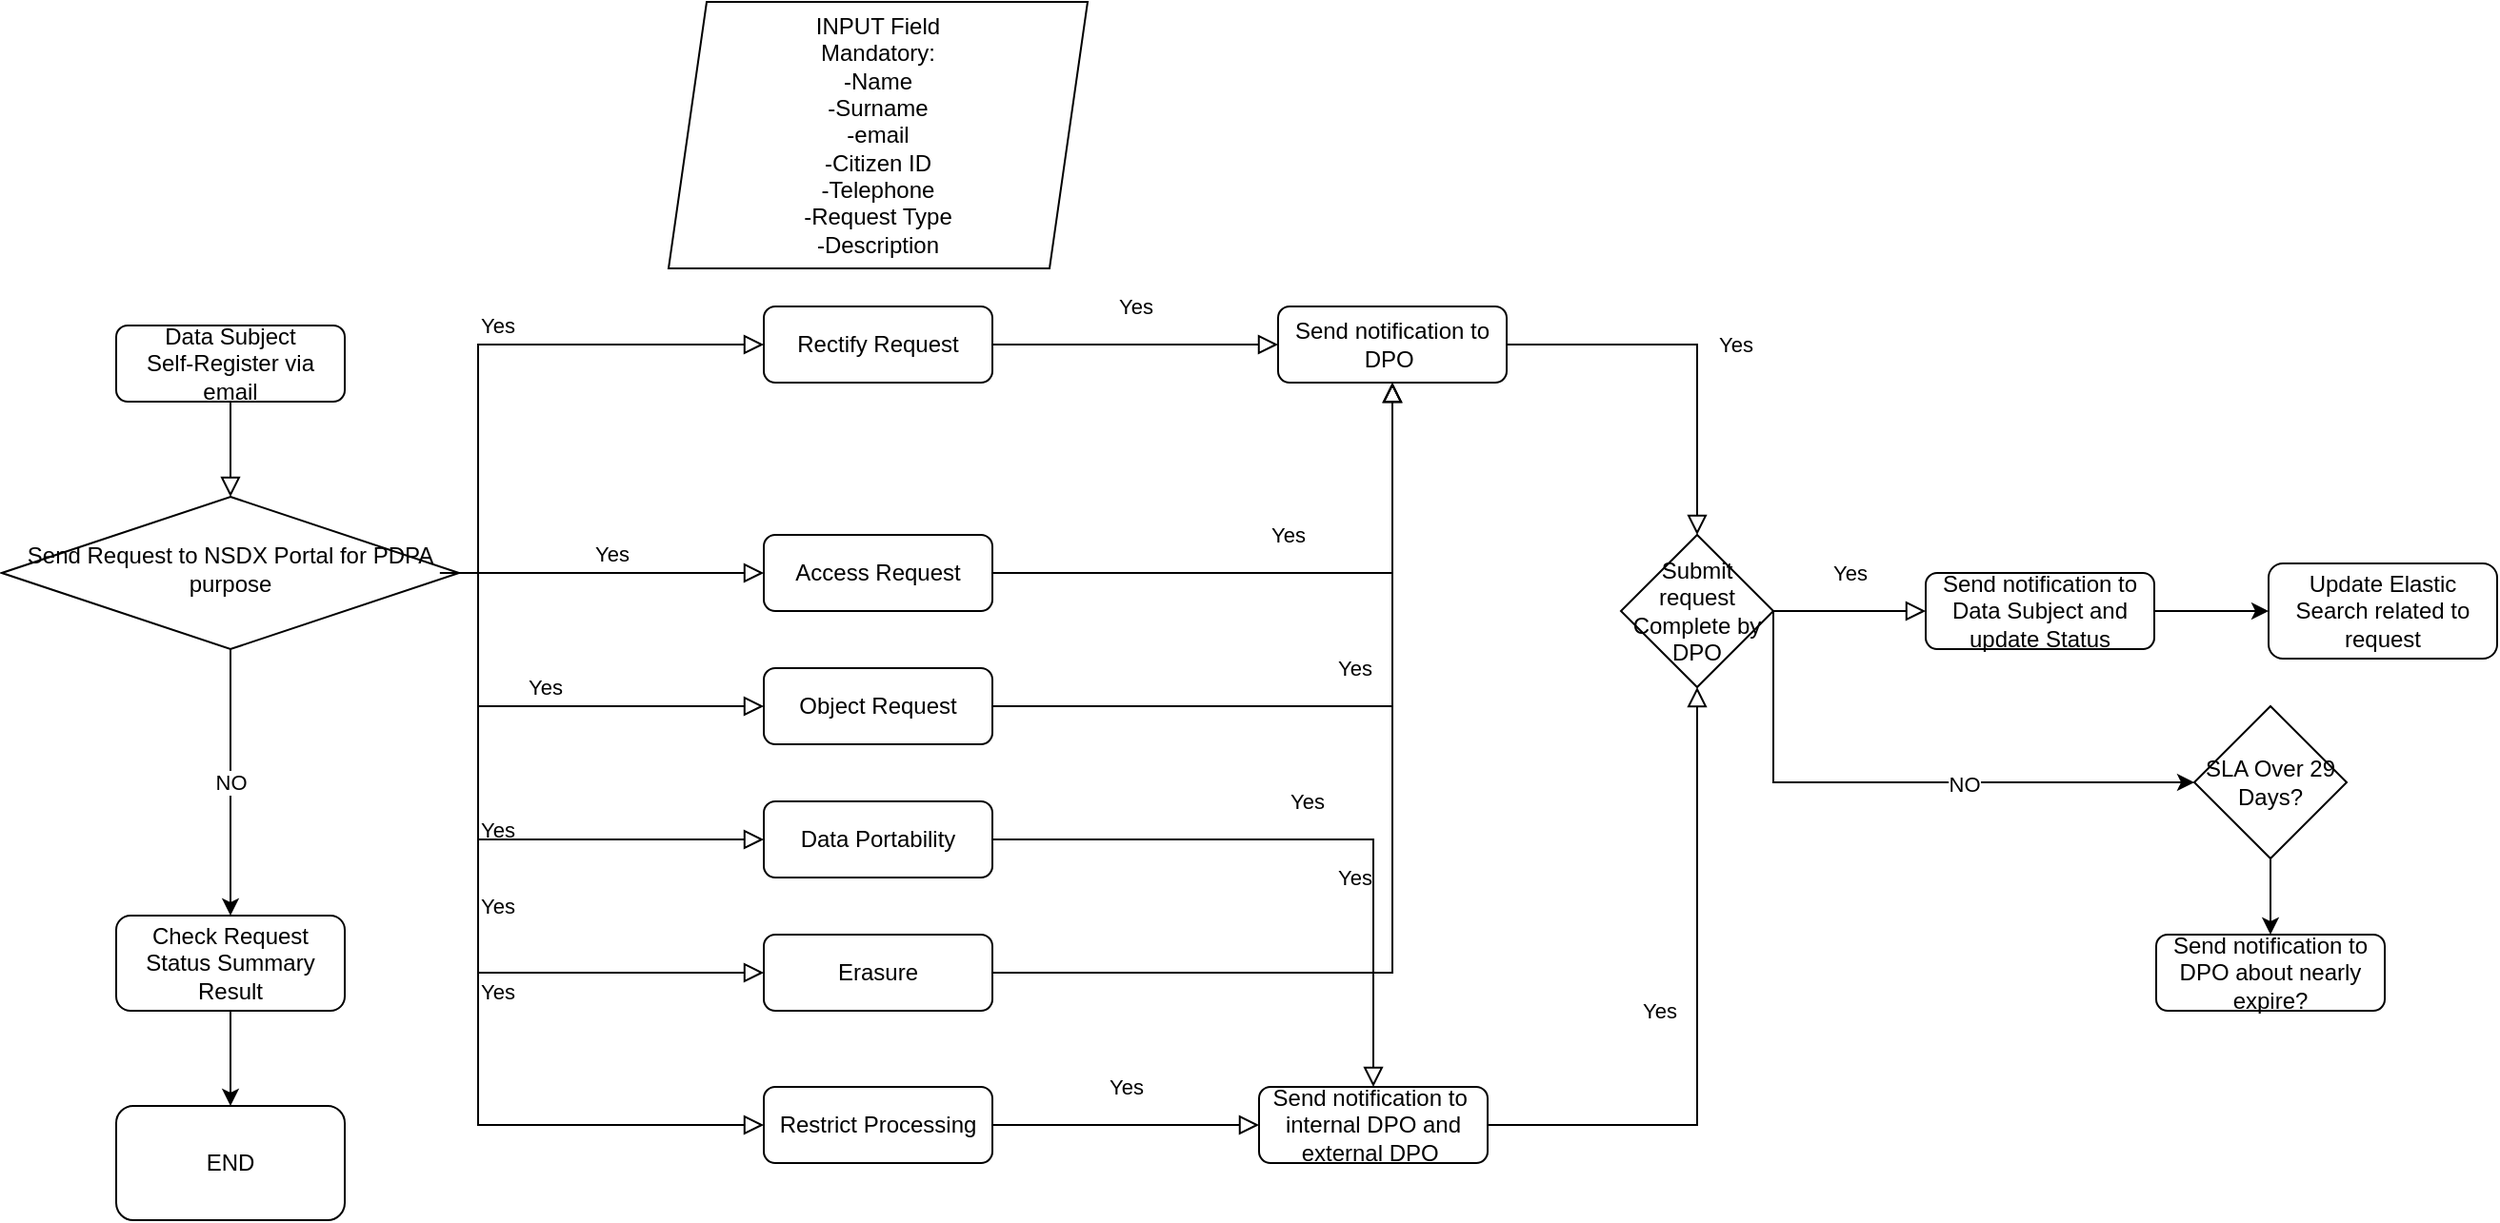 <mxfile version="14.8.2" type="device" pages="4"><diagram id="C5RBs43oDa-KdzZeNtuy" name="DSR"><mxGraphModel dx="1662" dy="1906" grid="1" gridSize="10" guides="1" tooltips="1" connect="1" arrows="1" fold="1" page="1" pageScale="1" pageWidth="827" pageHeight="1169" math="0" shadow="0"><root><mxCell id="WIyWlLk6GJQsqaUBKTNV-0"/><mxCell id="WIyWlLk6GJQsqaUBKTNV-1" parent="WIyWlLk6GJQsqaUBKTNV-0"/><mxCell id="WIyWlLk6GJQsqaUBKTNV-2" value="" style="rounded=0;html=1;jettySize=auto;orthogonalLoop=1;fontSize=11;endArrow=block;endFill=0;endSize=8;strokeWidth=1;shadow=0;labelBackgroundColor=none;edgeStyle=orthogonalEdgeStyle;" parent="WIyWlLk6GJQsqaUBKTNV-1" source="WIyWlLk6GJQsqaUBKTNV-3" target="WIyWlLk6GJQsqaUBKTNV-6" edge="1"><mxGeometry relative="1" as="geometry"/></mxCell><mxCell id="WIyWlLk6GJQsqaUBKTNV-3" value="Data Subject&lt;br&gt;Self-Register via email" style="rounded=1;whiteSpace=wrap;html=1;fontSize=12;glass=0;strokeWidth=1;shadow=0;" parent="WIyWlLk6GJQsqaUBKTNV-1" vertex="1"><mxGeometry x="150" y="80" width="120" height="40" as="geometry"/></mxCell><mxCell id="WIyWlLk6GJQsqaUBKTNV-5" value="Yes" style="edgeStyle=orthogonalEdgeStyle;rounded=0;html=1;jettySize=auto;orthogonalLoop=1;fontSize=11;endArrow=block;endFill=0;endSize=8;strokeWidth=1;shadow=0;labelBackgroundColor=none;" parent="WIyWlLk6GJQsqaUBKTNV-1" source="WIyWlLk6GJQsqaUBKTNV-6" target="WIyWlLk6GJQsqaUBKTNV-7" edge="1"><mxGeometry y="10" relative="1" as="geometry"><mxPoint as="offset"/></mxGeometry></mxCell><mxCell id="99FcJEZ73AQCQzBiZTaf-44" value="NO" style="edgeStyle=orthogonalEdgeStyle;rounded=0;orthogonalLoop=1;jettySize=auto;html=1;exitX=0.5;exitY=1;exitDx=0;exitDy=0;entryX=0.5;entryY=0;entryDx=0;entryDy=0;" parent="WIyWlLk6GJQsqaUBKTNV-1" source="WIyWlLk6GJQsqaUBKTNV-6" target="99FcJEZ73AQCQzBiZTaf-45" edge="1"><mxGeometry relative="1" as="geometry"><mxPoint x="210" y="440" as="targetPoint"/></mxGeometry></mxCell><mxCell id="WIyWlLk6GJQsqaUBKTNV-6" value="Send Request to NSDX Portal for PDPA purpose" style="rhombus;whiteSpace=wrap;html=1;shadow=0;fontFamily=Helvetica;fontSize=12;align=center;strokeWidth=1;spacing=6;spacingTop=-4;" parent="WIyWlLk6GJQsqaUBKTNV-1" vertex="1"><mxGeometry x="90" y="170" width="240" height="80" as="geometry"/></mxCell><mxCell id="WIyWlLk6GJQsqaUBKTNV-7" value="Access Request" style="rounded=1;whiteSpace=wrap;html=1;fontSize=12;glass=0;strokeWidth=1;shadow=0;" parent="WIyWlLk6GJQsqaUBKTNV-1" vertex="1"><mxGeometry x="490" y="190" width="120" height="40" as="geometry"/></mxCell><mxCell id="99FcJEZ73AQCQzBiZTaf-0" value="Object Request" style="rounded=1;whiteSpace=wrap;html=1;fontSize=12;glass=0;strokeWidth=1;shadow=0;" parent="WIyWlLk6GJQsqaUBKTNV-1" vertex="1"><mxGeometry x="490" y="260" width="120" height="40" as="geometry"/></mxCell><mxCell id="99FcJEZ73AQCQzBiZTaf-1" value="Yes" style="edgeStyle=orthogonalEdgeStyle;rounded=0;html=1;jettySize=auto;orthogonalLoop=1;fontSize=11;endArrow=block;endFill=0;endSize=8;strokeWidth=1;shadow=0;labelBackgroundColor=none;entryX=0;entryY=0.5;entryDx=0;entryDy=0;exitX=1;exitY=0.5;exitDx=0;exitDy=0;" parent="WIyWlLk6GJQsqaUBKTNV-1" source="WIyWlLk6GJQsqaUBKTNV-6" target="99FcJEZ73AQCQzBiZTaf-0" edge="1"><mxGeometry y="10" relative="1" as="geometry"><mxPoint as="offset"/><mxPoint x="350" y="220" as="sourcePoint"/><mxPoint x="500" y="220" as="targetPoint"/><Array as="points"><mxPoint x="340" y="280"/></Array></mxGeometry></mxCell><mxCell id="99FcJEZ73AQCQzBiZTaf-2" value="Data Portability" style="rounded=1;whiteSpace=wrap;html=1;fontSize=12;glass=0;strokeWidth=1;shadow=0;" parent="WIyWlLk6GJQsqaUBKTNV-1" vertex="1"><mxGeometry x="490" y="330" width="120" height="40" as="geometry"/></mxCell><mxCell id="99FcJEZ73AQCQzBiZTaf-3" value="Yes" style="edgeStyle=orthogonalEdgeStyle;rounded=0;html=1;jettySize=auto;orthogonalLoop=1;fontSize=11;endArrow=block;endFill=0;endSize=8;strokeWidth=1;shadow=0;labelBackgroundColor=none;entryX=0;entryY=0.5;entryDx=0;entryDy=0;exitX=0.958;exitY=0.5;exitDx=0;exitDy=0;exitPerimeter=0;" parent="WIyWlLk6GJQsqaUBKTNV-1" source="WIyWlLk6GJQsqaUBKTNV-6" target="99FcJEZ73AQCQzBiZTaf-2" edge="1"><mxGeometry y="10" relative="1" as="geometry"><mxPoint as="offset"/><mxPoint x="350" y="220" as="sourcePoint"/><mxPoint x="500" y="290" as="targetPoint"/><Array as="points"><mxPoint x="340" y="210"/><mxPoint x="340" y="350"/></Array></mxGeometry></mxCell><mxCell id="99FcJEZ73AQCQzBiZTaf-4" value="Erasure" style="rounded=1;whiteSpace=wrap;html=1;fontSize=12;glass=0;strokeWidth=1;shadow=0;" parent="WIyWlLk6GJQsqaUBKTNV-1" vertex="1"><mxGeometry x="490" y="400" width="120" height="40" as="geometry"/></mxCell><mxCell id="99FcJEZ73AQCQzBiZTaf-6" value="Restrict Processing" style="rounded=1;whiteSpace=wrap;html=1;fontSize=12;glass=0;strokeWidth=1;shadow=0;" parent="WIyWlLk6GJQsqaUBKTNV-1" vertex="1"><mxGeometry x="490" y="480" width="120" height="40" as="geometry"/></mxCell><mxCell id="99FcJEZ73AQCQzBiZTaf-7" value="Rectify Request" style="rounded=1;whiteSpace=wrap;html=1;fontSize=12;glass=0;strokeWidth=1;shadow=0;" parent="WIyWlLk6GJQsqaUBKTNV-1" vertex="1"><mxGeometry x="490" y="70" width="120" height="40" as="geometry"/></mxCell><mxCell id="99FcJEZ73AQCQzBiZTaf-8" value="Yes" style="edgeStyle=orthogonalEdgeStyle;rounded=0;html=1;jettySize=auto;orthogonalLoop=1;fontSize=11;endArrow=block;endFill=0;endSize=8;strokeWidth=1;shadow=0;labelBackgroundColor=none;entryX=0;entryY=0.5;entryDx=0;entryDy=0;" parent="WIyWlLk6GJQsqaUBKTNV-1" target="99FcJEZ73AQCQzBiZTaf-6" edge="1"><mxGeometry y="10" relative="1" as="geometry"><mxPoint as="offset"/><mxPoint x="340" y="210" as="sourcePoint"/><mxPoint x="500" y="220" as="targetPoint"/><Array as="points"><mxPoint x="340" y="500"/></Array></mxGeometry></mxCell><mxCell id="99FcJEZ73AQCQzBiZTaf-9" value="Yes" style="edgeStyle=orthogonalEdgeStyle;rounded=0;html=1;jettySize=auto;orthogonalLoop=1;fontSize=11;endArrow=block;endFill=0;endSize=8;strokeWidth=1;shadow=0;labelBackgroundColor=none;entryX=0;entryY=0.5;entryDx=0;entryDy=0;exitX=1;exitY=0.5;exitDx=0;exitDy=0;" parent="WIyWlLk6GJQsqaUBKTNV-1" source="WIyWlLk6GJQsqaUBKTNV-6" target="99FcJEZ73AQCQzBiZTaf-7" edge="1"><mxGeometry y="10" relative="1" as="geometry"><mxPoint as="offset"/><mxPoint x="350" y="220" as="sourcePoint"/><mxPoint x="500" y="150" as="targetPoint"/><Array as="points"><mxPoint x="340" y="210"/><mxPoint x="340" y="90"/></Array></mxGeometry></mxCell><mxCell id="99FcJEZ73AQCQzBiZTaf-10" value="Yes" style="edgeStyle=orthogonalEdgeStyle;rounded=0;html=1;jettySize=auto;orthogonalLoop=1;fontSize=11;endArrow=block;endFill=0;endSize=8;strokeWidth=1;shadow=0;labelBackgroundColor=none;entryX=0;entryY=0.5;entryDx=0;entryDy=0;" parent="WIyWlLk6GJQsqaUBKTNV-1" target="99FcJEZ73AQCQzBiZTaf-4" edge="1"><mxGeometry y="10" relative="1" as="geometry"><mxPoint as="offset"/><mxPoint x="330" y="210" as="sourcePoint"/><mxPoint x="500" y="360" as="targetPoint"/><Array as="points"><mxPoint x="340" y="420"/></Array></mxGeometry></mxCell><mxCell id="99FcJEZ73AQCQzBiZTaf-11" value="Yes" style="rounded=0;html=1;jettySize=auto;orthogonalLoop=1;fontSize=11;endArrow=block;endFill=0;endSize=8;strokeWidth=1;shadow=0;labelBackgroundColor=none;edgeStyle=orthogonalEdgeStyle;exitX=1;exitY=0.5;exitDx=0;exitDy=0;entryX=0;entryY=0.5;entryDx=0;entryDy=0;" parent="WIyWlLk6GJQsqaUBKTNV-1" source="99FcJEZ73AQCQzBiZTaf-7" target="99FcJEZ73AQCQzBiZTaf-14" edge="1"><mxGeometry y="20" relative="1" as="geometry"><mxPoint as="offset"/><mxPoint x="230" y="260" as="sourcePoint"/><mxPoint x="760" y="100" as="targetPoint"/></mxGeometry></mxCell><mxCell id="99FcJEZ73AQCQzBiZTaf-14" value="Send notification to DPO&amp;nbsp;" style="rounded=1;whiteSpace=wrap;html=1;fontSize=12;glass=0;strokeWidth=1;shadow=0;" parent="WIyWlLk6GJQsqaUBKTNV-1" vertex="1"><mxGeometry x="760" y="70" width="120" height="40" as="geometry"/></mxCell><mxCell id="99FcJEZ73AQCQzBiZTaf-15" value="Yes" style="rounded=0;html=1;jettySize=auto;orthogonalLoop=1;fontSize=11;endArrow=block;endFill=0;endSize=8;strokeWidth=1;shadow=0;labelBackgroundColor=none;edgeStyle=orthogonalEdgeStyle;exitX=1;exitY=0.5;exitDx=0;exitDy=0;entryX=0;entryY=0.5;entryDx=0;entryDy=0;" parent="WIyWlLk6GJQsqaUBKTNV-1" source="99FcJEZ73AQCQzBiZTaf-6" target="99FcJEZ73AQCQzBiZTaf-16" edge="1"><mxGeometry y="20" relative="1" as="geometry"><mxPoint as="offset"/><mxPoint x="620" y="180" as="sourcePoint"/><mxPoint x="740" y="260" as="targetPoint"/></mxGeometry></mxCell><mxCell id="99FcJEZ73AQCQzBiZTaf-16" value="Send notification to&amp;nbsp;&lt;br&gt;internal DPO and external DPO&amp;nbsp;" style="rounded=1;whiteSpace=wrap;html=1;fontSize=12;glass=0;strokeWidth=1;shadow=0;" parent="WIyWlLk6GJQsqaUBKTNV-1" vertex="1"><mxGeometry x="750" y="480" width="120" height="40" as="geometry"/></mxCell><mxCell id="99FcJEZ73AQCQzBiZTaf-19" value="Yes" style="rounded=0;html=1;jettySize=auto;orthogonalLoop=1;fontSize=11;endArrow=block;endFill=0;endSize=8;strokeWidth=1;shadow=0;labelBackgroundColor=none;edgeStyle=orthogonalEdgeStyle;exitX=1;exitY=0.5;exitDx=0;exitDy=0;entryX=0.5;entryY=1;entryDx=0;entryDy=0;" parent="WIyWlLk6GJQsqaUBKTNV-1" source="WIyWlLk6GJQsqaUBKTNV-7" target="99FcJEZ73AQCQzBiZTaf-14" edge="1"><mxGeometry y="20" relative="1" as="geometry"><mxPoint as="offset"/><mxPoint x="620" y="100" as="sourcePoint"/><mxPoint x="770" y="100" as="targetPoint"/></mxGeometry></mxCell><mxCell id="99FcJEZ73AQCQzBiZTaf-20" value="Yes" style="rounded=0;html=1;jettySize=auto;orthogonalLoop=1;fontSize=11;endArrow=block;endFill=0;endSize=8;strokeWidth=1;shadow=0;labelBackgroundColor=none;edgeStyle=orthogonalEdgeStyle;exitX=1;exitY=0.5;exitDx=0;exitDy=0;entryX=0.5;entryY=1;entryDx=0;entryDy=0;" parent="WIyWlLk6GJQsqaUBKTNV-1" source="99FcJEZ73AQCQzBiZTaf-0" target="99FcJEZ73AQCQzBiZTaf-14" edge="1"><mxGeometry y="20" relative="1" as="geometry"><mxPoint as="offset"/><mxPoint x="620" y="220" as="sourcePoint"/><mxPoint x="830" y="120" as="targetPoint"/></mxGeometry></mxCell><mxCell id="99FcJEZ73AQCQzBiZTaf-22" value="Yes" style="rounded=0;html=1;jettySize=auto;orthogonalLoop=1;fontSize=11;endArrow=block;endFill=0;endSize=8;strokeWidth=1;shadow=0;labelBackgroundColor=none;edgeStyle=orthogonalEdgeStyle;exitX=1;exitY=0.5;exitDx=0;exitDy=0;entryX=0.5;entryY=1;entryDx=0;entryDy=0;" parent="WIyWlLk6GJQsqaUBKTNV-1" source="99FcJEZ73AQCQzBiZTaf-4" target="99FcJEZ73AQCQzBiZTaf-14" edge="1"><mxGeometry y="20" relative="1" as="geometry"><mxPoint as="offset"/><mxPoint x="620" y="420" as="sourcePoint"/><mxPoint x="830" y="180" as="targetPoint"/></mxGeometry></mxCell><mxCell id="99FcJEZ73AQCQzBiZTaf-25" value="Yes" style="rounded=0;html=1;jettySize=auto;orthogonalLoop=1;fontSize=11;endArrow=block;endFill=0;endSize=8;strokeWidth=1;shadow=0;labelBackgroundColor=none;edgeStyle=orthogonalEdgeStyle;exitX=1;exitY=0.5;exitDx=0;exitDy=0;entryX=0.5;entryY=0;entryDx=0;entryDy=0;" parent="WIyWlLk6GJQsqaUBKTNV-1" source="99FcJEZ73AQCQzBiZTaf-2" target="99FcJEZ73AQCQzBiZTaf-16" edge="1"><mxGeometry y="20" relative="1" as="geometry"><mxPoint as="offset"/><mxPoint x="620" y="430" as="sourcePoint"/><mxPoint x="830" y="120" as="targetPoint"/></mxGeometry></mxCell><mxCell id="99FcJEZ73AQCQzBiZTaf-26" value="Yes" style="rounded=0;html=1;jettySize=auto;orthogonalLoop=1;fontSize=11;endArrow=block;endFill=0;endSize=8;strokeWidth=1;shadow=0;labelBackgroundColor=none;edgeStyle=orthogonalEdgeStyle;exitX=1;exitY=0.5;exitDx=0;exitDy=0;entryX=0.5;entryY=1;entryDx=0;entryDy=0;" parent="WIyWlLk6GJQsqaUBKTNV-1" source="99FcJEZ73AQCQzBiZTaf-16" target="99FcJEZ73AQCQzBiZTaf-28" edge="1"><mxGeometry y="20" relative="1" as="geometry"><mxPoint as="offset"/><mxPoint x="620" y="430" as="sourcePoint"/><mxPoint x="990" y="240" as="targetPoint"/></mxGeometry></mxCell><mxCell id="99FcJEZ73AQCQzBiZTaf-27" value="Yes" style="rounded=0;html=1;jettySize=auto;orthogonalLoop=1;fontSize=11;endArrow=block;endFill=0;endSize=8;strokeWidth=1;shadow=0;labelBackgroundColor=none;edgeStyle=orthogonalEdgeStyle;exitX=1;exitY=0.5;exitDx=0;exitDy=0;entryX=0.5;entryY=0;entryDx=0;entryDy=0;" parent="WIyWlLk6GJQsqaUBKTNV-1" source="99FcJEZ73AQCQzBiZTaf-14" target="99FcJEZ73AQCQzBiZTaf-28" edge="1"><mxGeometry y="20" relative="1" as="geometry"><mxPoint as="offset"/><mxPoint x="880" y="510" as="sourcePoint"/><mxPoint x="990" y="200" as="targetPoint"/></mxGeometry></mxCell><mxCell id="99FcJEZ73AQCQzBiZTaf-38" style="edgeStyle=orthogonalEdgeStyle;rounded=0;orthogonalLoop=1;jettySize=auto;html=1;exitX=1;exitY=0.5;exitDx=0;exitDy=0;entryX=0;entryY=0.5;entryDx=0;entryDy=0;" parent="WIyWlLk6GJQsqaUBKTNV-1" source="99FcJEZ73AQCQzBiZTaf-28" target="99FcJEZ73AQCQzBiZTaf-40" edge="1"><mxGeometry relative="1" as="geometry"><Array as="points"><mxPoint x="1020" y="320"/></Array></mxGeometry></mxCell><mxCell id="99FcJEZ73AQCQzBiZTaf-39" value="NO" style="edgeLabel;html=1;align=center;verticalAlign=middle;resizable=0;points=[];" parent="99FcJEZ73AQCQzBiZTaf-38" vertex="1" connectable="0"><mxGeometry x="0.219" y="-1" relative="1" as="geometry"><mxPoint as="offset"/></mxGeometry></mxCell><mxCell id="99FcJEZ73AQCQzBiZTaf-28" value="Submit request Complete by DPO" style="rhombus;whiteSpace=wrap;html=1;" parent="WIyWlLk6GJQsqaUBKTNV-1" vertex="1"><mxGeometry x="940" y="190" width="80" height="80" as="geometry"/></mxCell><mxCell id="TXEeX5Jg1Iyk3ZN1H3QL-2" style="edgeStyle=orthogonalEdgeStyle;rounded=0;orthogonalLoop=1;jettySize=auto;html=1;exitX=1;exitY=0.5;exitDx=0;exitDy=0;entryX=0;entryY=0.5;entryDx=0;entryDy=0;" parent="WIyWlLk6GJQsqaUBKTNV-1" source="99FcJEZ73AQCQzBiZTaf-30" target="TXEeX5Jg1Iyk3ZN1H3QL-1" edge="1"><mxGeometry relative="1" as="geometry"/></mxCell><mxCell id="99FcJEZ73AQCQzBiZTaf-30" value="Send notification to Data Subject and update Status" style="rounded=1;whiteSpace=wrap;html=1;fontSize=12;glass=0;strokeWidth=1;shadow=0;" parent="WIyWlLk6GJQsqaUBKTNV-1" vertex="1"><mxGeometry x="1100" y="210" width="120" height="40" as="geometry"/></mxCell><mxCell id="99FcJEZ73AQCQzBiZTaf-31" value="Yes" style="rounded=0;html=1;jettySize=auto;orthogonalLoop=1;fontSize=11;endArrow=block;endFill=0;endSize=8;strokeWidth=1;shadow=0;labelBackgroundColor=none;edgeStyle=orthogonalEdgeStyle;exitX=1;exitY=0.5;exitDx=0;exitDy=0;entryX=0;entryY=0.5;entryDx=0;entryDy=0;" parent="WIyWlLk6GJQsqaUBKTNV-1" source="99FcJEZ73AQCQzBiZTaf-28" target="99FcJEZ73AQCQzBiZTaf-30" edge="1"><mxGeometry y="20" relative="1" as="geometry"><mxPoint as="offset"/><mxPoint x="890" y="100" as="sourcePoint"/><mxPoint x="990" y="200" as="targetPoint"/></mxGeometry></mxCell><mxCell id="99FcJEZ73AQCQzBiZTaf-34" value="Send notification to DPO about nearly expire?" style="rounded=1;whiteSpace=wrap;html=1;fontSize=12;glass=0;strokeWidth=1;shadow=0;" parent="WIyWlLk6GJQsqaUBKTNV-1" vertex="1"><mxGeometry x="1221" y="400" width="120" height="40" as="geometry"/></mxCell><mxCell id="99FcJEZ73AQCQzBiZTaf-41" style="edgeStyle=orthogonalEdgeStyle;rounded=0;orthogonalLoop=1;jettySize=auto;html=1;entryX=0.5;entryY=0;entryDx=0;entryDy=0;" parent="WIyWlLk6GJQsqaUBKTNV-1" source="99FcJEZ73AQCQzBiZTaf-40" target="99FcJEZ73AQCQzBiZTaf-34" edge="1"><mxGeometry relative="1" as="geometry"/></mxCell><mxCell id="99FcJEZ73AQCQzBiZTaf-40" value="SLA Over 29 Days?" style="rhombus;whiteSpace=wrap;html=1;" parent="WIyWlLk6GJQsqaUBKTNV-1" vertex="1"><mxGeometry x="1241" y="280" width="80" height="80" as="geometry"/></mxCell><mxCell id="99FcJEZ73AQCQzBiZTaf-47" style="edgeStyle=orthogonalEdgeStyle;rounded=0;orthogonalLoop=1;jettySize=auto;html=1;entryX=0.5;entryY=0;entryDx=0;entryDy=0;" parent="WIyWlLk6GJQsqaUBKTNV-1" source="99FcJEZ73AQCQzBiZTaf-45" target="99FcJEZ73AQCQzBiZTaf-46" edge="1"><mxGeometry relative="1" as="geometry"/></mxCell><mxCell id="99FcJEZ73AQCQzBiZTaf-45" value="Check Request Status Summary Result" style="rounded=1;whiteSpace=wrap;html=1;fontSize=12;glass=0;strokeWidth=1;shadow=0;" parent="WIyWlLk6GJQsqaUBKTNV-1" vertex="1"><mxGeometry x="150" y="390" width="120" height="50" as="geometry"/></mxCell><mxCell id="99FcJEZ73AQCQzBiZTaf-46" value="END" style="rounded=1;whiteSpace=wrap;html=1;" parent="WIyWlLk6GJQsqaUBKTNV-1" vertex="1"><mxGeometry x="150" y="490" width="120" height="60" as="geometry"/></mxCell><mxCell id="fJU0CKJ5wJgU-FmFXOx--0" value="INPUT Field&lt;br&gt;Mandatory:&lt;br&gt;-Name&lt;br&gt;-Surname&lt;br&gt;-email&lt;br&gt;-Citizen ID&lt;br&gt;-Telephone&lt;br&gt;-Request Type&lt;br&gt;-Description" style="shape=parallelogram;perimeter=parallelogramPerimeter;whiteSpace=wrap;html=1;fixedSize=1;" parent="WIyWlLk6GJQsqaUBKTNV-1" vertex="1"><mxGeometry x="440" y="-90" width="220" height="140" as="geometry"/></mxCell><mxCell id="TXEeX5Jg1Iyk3ZN1H3QL-1" value="Update Elastic Search related to request" style="rounded=1;whiteSpace=wrap;html=1;fontSize=12;glass=0;strokeWidth=1;shadow=0;" parent="WIyWlLk6GJQsqaUBKTNV-1" vertex="1"><mxGeometry x="1280" y="205" width="120" height="50" as="geometry"/></mxCell></root></mxGraphModel></diagram><diagram name="DPO Portal" id="OCPoeTZk38MWbJu3NBl9"><mxGraphModel dx="2302" dy="2323" grid="1" gridSize="10" guides="1" tooltips="1" connect="1" arrows="1" fold="1" page="1" pageScale="1" pageWidth="827" pageHeight="1169" math="0" shadow="0"><root><mxCell id="I-_DOEBTEKs28gFvKCjA-0"/><mxCell id="I-_DOEBTEKs28gFvKCjA-1" parent="I-_DOEBTEKs28gFvKCjA-0"/><mxCell id="I-_DOEBTEKs28gFvKCjA-3" value="DPO" style="rounded=1;whiteSpace=wrap;html=1;fontSize=12;glass=0;strokeWidth=1;shadow=0;" vertex="1" parent="I-_DOEBTEKs28gFvKCjA-1"><mxGeometry x="160" y="80" width="120" height="40" as="geometry"/></mxCell><mxCell id="I-_DOEBTEKs28gFvKCjA-4" value="Yes" style="edgeStyle=orthogonalEdgeStyle;rounded=0;html=1;jettySize=auto;orthogonalLoop=1;fontSize=11;endArrow=block;endFill=0;endSize=8;strokeWidth=1;shadow=0;labelBackgroundColor=none;" edge="1" parent="I-_DOEBTEKs28gFvKCjA-1" target="I-_DOEBTEKs28gFvKCjA-7"><mxGeometry y="10" relative="1" as="geometry"><mxPoint as="offset"/><mxPoint x="330" y="210" as="sourcePoint"/></mxGeometry></mxCell><mxCell id="yn16mhJMbDA1DujGHB6y-8" style="edgeStyle=orthogonalEdgeStyle;rounded=0;orthogonalLoop=1;jettySize=auto;html=1;exitX=1;exitY=0.5;exitDx=0;exitDy=0;" edge="1" parent="I-_DOEBTEKs28gFvKCjA-1" source="I-_DOEBTEKs28gFvKCjA-7" target="yn16mhJMbDA1DujGHB6y-1"><mxGeometry relative="1" as="geometry"/></mxCell><mxCell id="I-_DOEBTEKs28gFvKCjA-7" value="DSR" style="rounded=1;whiteSpace=wrap;html=1;fontSize=12;glass=0;strokeWidth=1;shadow=0;" vertex="1" parent="I-_DOEBTEKs28gFvKCjA-1"><mxGeometry x="490" y="190" width="120" height="40" as="geometry"/></mxCell><mxCell id="yn16mhJMbDA1DujGHB6y-7" style="edgeStyle=orthogonalEdgeStyle;rounded=0;orthogonalLoop=1;jettySize=auto;html=1;exitX=1;exitY=0.5;exitDx=0;exitDy=0;entryX=0;entryY=0.5;entryDx=0;entryDy=0;" edge="1" parent="I-_DOEBTEKs28gFvKCjA-1" source="I-_DOEBTEKs28gFvKCjA-8" target="yn16mhJMbDA1DujGHB6y-6"><mxGeometry relative="1" as="geometry"/></mxCell><mxCell id="I-_DOEBTEKs28gFvKCjA-8" value="Cookie Consent Management" style="rounded=1;whiteSpace=wrap;html=1;fontSize=12;glass=0;strokeWidth=1;shadow=0;" vertex="1" parent="I-_DOEBTEKs28gFvKCjA-1"><mxGeometry x="490" y="300" width="120" height="40" as="geometry"/></mxCell><mxCell id="I-_DOEBTEKs28gFvKCjA-9" value="Yes" style="edgeStyle=orthogonalEdgeStyle;rounded=0;html=1;jettySize=auto;orthogonalLoop=1;fontSize=11;endArrow=block;endFill=0;endSize=8;strokeWidth=1;shadow=0;labelBackgroundColor=none;entryX=0;entryY=0.5;entryDx=0;entryDy=0;exitX=1;exitY=0.5;exitDx=0;exitDy=0;" edge="1" parent="I-_DOEBTEKs28gFvKCjA-1" target="I-_DOEBTEKs28gFvKCjA-8"><mxGeometry y="10" relative="1" as="geometry"><mxPoint as="offset"/><mxPoint x="330" y="210" as="sourcePoint"/><mxPoint x="500" y="220" as="targetPoint"/><Array as="points"><mxPoint x="340" y="210"/><mxPoint x="340" y="320"/></Array></mxGeometry></mxCell><mxCell id="yn16mhJMbDA1DujGHB6y-9" style="edgeStyle=orthogonalEdgeStyle;rounded=0;orthogonalLoop=1;jettySize=auto;html=1;exitX=1;exitY=0.5;exitDx=0;exitDy=0;entryX=0.58;entryY=-0.1;entryDx=0;entryDy=0;entryPerimeter=0;" edge="1" parent="I-_DOEBTEKs28gFvKCjA-1" source="I-_DOEBTEKs28gFvKCjA-10" target="I-_DOEBTEKs28gFvKCjA-21"><mxGeometry relative="1" as="geometry"/></mxCell><mxCell id="I-_DOEBTEKs28gFvKCjA-10" value="Form Consent Portal" style="rounded=1;whiteSpace=wrap;html=1;fontSize=12;glass=0;strokeWidth=1;shadow=0;" vertex="1" parent="I-_DOEBTEKs28gFvKCjA-1"><mxGeometry x="490" y="400" width="120" height="40" as="geometry"/></mxCell><mxCell id="I-_DOEBTEKs28gFvKCjA-11" value="Yes" style="edgeStyle=orthogonalEdgeStyle;rounded=0;html=1;jettySize=auto;orthogonalLoop=1;fontSize=11;endArrow=block;endFill=0;endSize=8;strokeWidth=1;shadow=0;labelBackgroundColor=none;exitX=0.958;exitY=0.5;exitDx=0;exitDy=0;exitPerimeter=0;" edge="1" parent="I-_DOEBTEKs28gFvKCjA-1"><mxGeometry y="10" relative="1" as="geometry"><mxPoint as="offset"/><mxPoint x="319.92" y="210" as="sourcePoint"/><mxPoint x="490" y="420" as="targetPoint"/><Array as="points"><mxPoint x="340" y="210"/><mxPoint x="340" y="420"/><mxPoint x="490" y="420"/></Array></mxGeometry></mxCell><mxCell id="yn16mhJMbDA1DujGHB6y-4" style="edgeStyle=orthogonalEdgeStyle;rounded=0;orthogonalLoop=1;jettySize=auto;html=1;entryX=0;entryY=0.5;entryDx=0;entryDy=0;" edge="1" parent="I-_DOEBTEKs28gFvKCjA-1" source="I-_DOEBTEKs28gFvKCjA-14" target="yn16mhJMbDA1DujGHB6y-2"><mxGeometry relative="1" as="geometry"/></mxCell><mxCell id="I-_DOEBTEKs28gFvKCjA-14" value="Data Subject Consent&lt;br&gt;Dashboard" style="rounded=1;whiteSpace=wrap;html=1;fontSize=12;glass=0;strokeWidth=1;shadow=0;" vertex="1" parent="I-_DOEBTEKs28gFvKCjA-1"><mxGeometry x="490" y="70" width="120" height="40" as="geometry"/></mxCell><mxCell id="I-_DOEBTEKs28gFvKCjA-16" value="Yes" style="edgeStyle=orthogonalEdgeStyle;rounded=0;html=1;jettySize=auto;orthogonalLoop=1;fontSize=11;endArrow=block;endFill=0;endSize=8;strokeWidth=1;shadow=0;labelBackgroundColor=none;entryX=0;entryY=0.5;entryDx=0;entryDy=0;exitX=0.5;exitY=1;exitDx=0;exitDy=0;" edge="1" parent="I-_DOEBTEKs28gFvKCjA-1" source="I-_DOEBTEKs28gFvKCjA-3" target="I-_DOEBTEKs28gFvKCjA-14"><mxGeometry y="10" relative="1" as="geometry"><mxPoint as="offset"/><mxPoint x="330" y="210" as="sourcePoint"/><mxPoint x="500" y="150" as="targetPoint"/><Array as="points"><mxPoint x="220" y="210"/><mxPoint x="340" y="210"/><mxPoint x="340" y="90"/></Array></mxGeometry></mxCell><mxCell id="I-_DOEBTEKs28gFvKCjA-21" value="- ability to do manual consent input from officer&lt;br&gt;- abilityi to do bulk import consent" style="rounded=1;whiteSpace=wrap;html=1;fontSize=12;glass=0;strokeWidth=1;shadow=0;" vertex="1" parent="I-_DOEBTEKs28gFvKCjA-1"><mxGeometry x="750" y="480" width="250" height="40" as="geometry"/></mxCell><mxCell id="yn16mhJMbDA1DujGHB6y-1" value="-&amp;nbsp; show all open ticket from DSR&lt;br&gt;- Ability to update Ticket &lt;br&gt;- notification send to related person such as data subject or specify email" style="rounded=1;whiteSpace=wrap;html=1;fontSize=12;glass=0;strokeWidth=1;shadow=0;" vertex="1" parent="I-_DOEBTEKs28gFvKCjA-1"><mxGeometry x="750" y="110" width="220" height="100" as="geometry"/></mxCell><mxCell id="yn16mhJMbDA1DujGHB6y-2" value="-&amp;nbsp; show data subject consent records&lt;br&gt;&lt;div style=&quot;text-align: left&quot;&gt;&amp;nbsp; &amp;nbsp;-&amp;nbsp; filter data subject by consent&amp;nbsp; &amp;nbsp; &amp;nbsp;&lt;span&gt;purpose, name, channel, date and etc&lt;/span&gt;&lt;/div&gt;&lt;div style=&quot;text-align: left&quot;&gt;&lt;span&gt;&amp;nbsp; &amp;nbsp;-&amp;nbsp; Export to CSV or PDF&lt;br&gt;&amp;nbsp; &amp;nbsp;-&amp;nbsp; Basic Customize Report or Dashboard&lt;/span&gt;&lt;/div&gt;" style="rounded=1;whiteSpace=wrap;html=1;fontSize=12;glass=0;strokeWidth=1;shadow=0;" vertex="1" parent="I-_DOEBTEKs28gFvKCjA-1"><mxGeometry x="760" y="-80" width="220" height="100" as="geometry"/></mxCell><mxCell id="yn16mhJMbDA1DujGHB6y-6" value="- low code customization&lt;br&gt;- generate code from selection&lt;br&gt;- generate code for cookie preferences" style="rounded=1;whiteSpace=wrap;html=1;fontSize=12;glass=0;strokeWidth=1;shadow=0;" vertex="1" parent="I-_DOEBTEKs28gFvKCjA-1"><mxGeometry x="750" y="260" width="220" height="100" as="geometry"/></mxCell><mxCell id="yCPPGS2xNTSu5SrcMwzK-0" value="INPUT Field&lt;br&gt;Mandatory:&lt;br&gt;-Name&lt;br&gt;-Surname&lt;br&gt;-email&lt;br&gt;-Citizen ID&lt;br&gt;-Telephone&lt;br&gt;-Request Type&lt;br&gt;-Description" style="shape=parallelogram;perimeter=parallelogramPerimeter;whiteSpace=wrap;html=1;fixedSize=1;" vertex="1" parent="I-_DOEBTEKs28gFvKCjA-1"><mxGeometry x="430" y="470" width="220" height="140" as="geometry"/></mxCell></root></mxGraphModel></diagram><diagram name="ElasticSearch" id="GRAyIFjYxkjYHWha2Fsn"><mxGraphModel dx="3129" dy="2323" grid="1" gridSize="10" guides="1" tooltips="1" connect="1" arrows="1" fold="1" page="1" pageScale="1" pageWidth="827" pageHeight="1169" math="0" shadow="0"><root><mxCell id="h3165lpghq7cEvMFgtGx-0"/><mxCell id="h3165lpghq7cEvMFgtGx-1" parent="h3165lpghq7cEvMFgtGx-0"/><mxCell id="h3165lpghq7cEvMFgtGx-22" style="edgeStyle=orthogonalEdgeStyle;rounded=0;orthogonalLoop=1;jettySize=auto;html=1;exitX=1;exitY=0.5;exitDx=0;exitDy=0;entryX=0;entryY=0.5;entryDx=0;entryDy=0;" edge="1" parent="h3165lpghq7cEvMFgtGx-1" source="h3165lpghq7cEvMFgtGx-18" target="h3165lpghq7cEvMFgtGx-21"><mxGeometry relative="1" as="geometry"/></mxCell><mxCell id="h3165lpghq7cEvMFgtGx-18" value="Elasticsearch" style="rounded=1;whiteSpace=wrap;html=1;fontSize=12;glass=0;strokeWidth=1;shadow=0;" vertex="1" parent="h3165lpghq7cEvMFgtGx-1"><mxGeometry x="220" y="30" width="220" height="100" as="geometry"/></mxCell><mxCell id="h3165lpghq7cEvMFgtGx-21" value="Data Tokenization export to third party API" style="rounded=1;whiteSpace=wrap;html=1;fontSize=12;glass=0;strokeWidth=1;shadow=0;" vertex="1" parent="h3165lpghq7cEvMFgtGx-1"><mxGeometry x="510" y="55" width="220" height="50" as="geometry"/></mxCell><mxCell id="h3165lpghq7cEvMFgtGx-24" style="edgeStyle=orthogonalEdgeStyle;rounded=0;orthogonalLoop=1;jettySize=auto;html=1;entryX=0.5;entryY=0;entryDx=0;entryDy=0;" edge="1" parent="h3165lpghq7cEvMFgtGx-1" source="h3165lpghq7cEvMFgtGx-23" target="h3165lpghq7cEvMFgtGx-18"><mxGeometry relative="1" as="geometry"/></mxCell><mxCell id="h3165lpghq7cEvMFgtGx-23" value="Data Retention 60 days" style="rounded=1;whiteSpace=wrap;html=1;fontSize=12;glass=0;strokeWidth=1;shadow=0;" vertex="1" parent="h3165lpghq7cEvMFgtGx-1"><mxGeometry x="220" y="-130" width="220" height="50" as="geometry"/></mxCell><mxCell id="h3165lpghq7cEvMFgtGx-26" style="edgeStyle=orthogonalEdgeStyle;rounded=0;orthogonalLoop=1;jettySize=auto;html=1;entryX=0;entryY=0.5;entryDx=0;entryDy=0;" edge="1" parent="h3165lpghq7cEvMFgtGx-1" source="h3165lpghq7cEvMFgtGx-25" target="h3165lpghq7cEvMFgtGx-18"><mxGeometry relative="1" as="geometry"/></mxCell><mxCell id="h3165lpghq7cEvMFgtGx-25" value="Data Masking" style="rounded=1;whiteSpace=wrap;html=1;fontSize=12;glass=0;strokeWidth=1;shadow=0;" vertex="1" parent="h3165lpghq7cEvMFgtGx-1"><mxGeometry x="-20" y="55" width="130" height="50" as="geometry"/></mxCell><mxCell id="h3165lpghq7cEvMFgtGx-28" style="edgeStyle=orthogonalEdgeStyle;rounded=0;orthogonalLoop=1;jettySize=auto;html=1;entryX=0.545;entryY=1;entryDx=0;entryDy=0;entryPerimeter=0;" edge="1" parent="h3165lpghq7cEvMFgtGx-1" source="h3165lpghq7cEvMFgtGx-27" target="h3165lpghq7cEvMFgtGx-18"><mxGeometry relative="1" as="geometry"><Array as="points"><mxPoint x="225" y="170"/><mxPoint x="340" y="170"/></Array></mxGeometry></mxCell><mxCell id="h3165lpghq7cEvMFgtGx-27" value="Data Encryption at Rest" style="rounded=1;whiteSpace=wrap;html=1;fontSize=12;glass=0;strokeWidth=1;shadow=0;" vertex="1" parent="h3165lpghq7cEvMFgtGx-1"><mxGeometry x="160" y="200" width="130" height="50" as="geometry"/></mxCell><mxCell id="h3165lpghq7cEvMFgtGx-30" style="edgeStyle=orthogonalEdgeStyle;rounded=0;orthogonalLoop=1;jettySize=auto;html=1;entryX=0.541;entryY=1;entryDx=0;entryDy=0;entryPerimeter=0;" edge="1" parent="h3165lpghq7cEvMFgtGx-1" source="h3165lpghq7cEvMFgtGx-29" target="h3165lpghq7cEvMFgtGx-18"><mxGeometry relative="1" as="geometry"><Array as="points"><mxPoint x="465" y="170"/><mxPoint x="339" y="170"/></Array></mxGeometry></mxCell><mxCell id="h3165lpghq7cEvMFgtGx-29" value="Multitenancy" style="rounded=1;whiteSpace=wrap;html=1;fontSize=12;glass=0;strokeWidth=1;shadow=0;" vertex="1" parent="h3165lpghq7cEvMFgtGx-1"><mxGeometry x="400" y="210" width="130" height="40" as="geometry"/></mxCell></root></mxGraphModel></diagram><diagram id="8mxxzF84TMRaxF5x3THc" name="Cookie Consent"><mxGraphModel dx="812" dy="737" grid="1" gridSize="10" guides="1" tooltips="1" connect="1" arrows="1" fold="1" page="1" pageScale="1" pageWidth="850" pageHeight="1100" math="0" shadow="0"><root><mxCell id="8ROIsbJDRFvFgv_RmeCL-0"/><mxCell id="8ROIsbJDRFvFgv_RmeCL-1" parent="8ROIsbJDRFvFgv_RmeCL-0"/><mxCell id="8ROIsbJDRFvFgv_RmeCL-2" style="edgeStyle=orthogonalEdgeStyle;rounded=0;orthogonalLoop=1;jettySize=auto;html=1;exitX=0.5;exitY=1;exitDx=0;exitDy=0;entryX=0.5;entryY=0;entryDx=0;entryDy=0;" edge="1" parent="8ROIsbJDRFvFgv_RmeCL-1" source="8ROIsbJDRFvFgv_RmeCL-3" target="8ROIsbJDRFvFgv_RmeCL-21"><mxGeometry relative="1" as="geometry"><mxPoint x="1600" y="390" as="targetPoint"/></mxGeometry></mxCell><mxCell id="8ROIsbJDRFvFgv_RmeCL-3" value="Web Server HTML Code" style="rounded=1;whiteSpace=wrap;html=1;" vertex="1" parent="8ROIsbJDRFvFgv_RmeCL-1"><mxGeometry x="1470" y="250" width="120" height="60" as="geometry"/></mxCell><mxCell id="8ROIsbJDRFvFgv_RmeCL-4" style="edgeStyle=orthogonalEdgeStyle;rounded=0;orthogonalLoop=1;jettySize=auto;html=1;exitX=1;exitY=0.5;exitDx=0;exitDy=0;entryX=0;entryY=0.5;entryDx=0;entryDy=0;" edge="1" parent="8ROIsbJDRFvFgv_RmeCL-1" source="8ROIsbJDRFvFgv_RmeCL-5" target="8ROIsbJDRFvFgv_RmeCL-10"><mxGeometry relative="1" as="geometry"/></mxCell><mxCell id="8ROIsbJDRFvFgv_RmeCL-5" value="Update to ElasticSearch" style="rounded=1;whiteSpace=wrap;html=1;" vertex="1" parent="8ROIsbJDRFvFgv_RmeCL-1"><mxGeometry x="1470" y="590" width="120" height="60" as="geometry"/></mxCell><mxCell id="8ROIsbJDRFvFgv_RmeCL-6" style="edgeStyle=orthogonalEdgeStyle;rounded=0;orthogonalLoop=1;jettySize=auto;html=1;exitX=0.5;exitY=1;exitDx=0;exitDy=0;" edge="1" parent="8ROIsbJDRFvFgv_RmeCL-1" source="8ROIsbJDRFvFgv_RmeCL-7" target="8ROIsbJDRFvFgv_RmeCL-5"><mxGeometry relative="1" as="geometry"/></mxCell><mxCell id="8ROIsbJDRFvFgv_RmeCL-7" value="Collect Consent Data" style="rounded=1;whiteSpace=wrap;html=1;" vertex="1" parent="8ROIsbJDRFvFgv_RmeCL-1"><mxGeometry x="1470" y="480" width="120" height="60" as="geometry"/></mxCell><mxCell id="8ROIsbJDRFvFgv_RmeCL-8" style="edgeStyle=orthogonalEdgeStyle;rounded=0;orthogonalLoop=1;jettySize=auto;html=1;exitX=0.5;exitY=1;exitDx=0;exitDy=0;entryX=0.5;entryY=0;entryDx=0;entryDy=0;" edge="1" parent="8ROIsbJDRFvFgv_RmeCL-1" source="8ROIsbJDRFvFgv_RmeCL-9" target="8ROIsbJDRFvFgv_RmeCL-3"><mxGeometry relative="1" as="geometry"><mxPoint x="1530" y="130" as="targetPoint"/></mxGeometry></mxCell><mxCell id="8ROIsbJDRFvFgv_RmeCL-9" value="User Cookie Consent Store" style="ellipse;whiteSpace=wrap;html=1;" vertex="1" parent="8ROIsbJDRFvFgv_RmeCL-1"><mxGeometry x="1475" y="80" width="110" height="60" as="geometry"/></mxCell><mxCell id="8ROIsbJDRFvFgv_RmeCL-10" value="END" style="rounded=1;whiteSpace=wrap;html=1;" vertex="1" parent="8ROIsbJDRFvFgv_RmeCL-1"><mxGeometry x="1690" y="590" width="120" height="60" as="geometry"/></mxCell><mxCell id="8ROIsbJDRFvFgv_RmeCL-11" style="edgeStyle=orthogonalEdgeStyle;rounded=0;orthogonalLoop=1;jettySize=auto;html=1;exitX=0.5;exitY=1;exitDx=0;exitDy=0;entryX=0.5;entryY=0;entryDx=0;entryDy=0;" edge="1" parent="8ROIsbJDRFvFgv_RmeCL-1" source="8ROIsbJDRFvFgv_RmeCL-12" target="8ROIsbJDRFvFgv_RmeCL-23"><mxGeometry relative="1" as="geometry"><mxPoint x="1098.56" y="370" as="targetPoint"/></mxGeometry></mxCell><mxCell id="8ROIsbJDRFvFgv_RmeCL-12" value="Genarate Script Cookie" style="rounded=1;whiteSpace=wrap;html=1;" vertex="1" parent="8ROIsbJDRFvFgv_RmeCL-1"><mxGeometry x="1036.68" y="280" width="122.5" height="60" as="geometry"/></mxCell><mxCell id="8ROIsbJDRFvFgv_RmeCL-13" style="edgeStyle=orthogonalEdgeStyle;rounded=0;orthogonalLoop=1;jettySize=auto;html=1;exitX=0.5;exitY=1;exitDx=0;exitDy=0;entryX=0.5;entryY=0;entryDx=0;entryDy=0;" edge="1" parent="8ROIsbJDRFvFgv_RmeCL-1" source="8ROIsbJDRFvFgv_RmeCL-14" target="8ROIsbJDRFvFgv_RmeCL-19"><mxGeometry relative="1" as="geometry"><mxPoint x="1097.93" y="630" as="targetPoint"/></mxGeometry></mxCell><mxCell id="8ROIsbJDRFvFgv_RmeCL-14" value="Insert Script to ElasticSearch" style="rounded=1;whiteSpace=wrap;html=1;" vertex="1" parent="8ROIsbJDRFvFgv_RmeCL-1"><mxGeometry x="1037.93" y="520" width="120" height="60" as="geometry"/></mxCell><mxCell id="8ROIsbJDRFvFgv_RmeCL-15" value="Admin Cookie Banner and Preference Generator" style="ellipse;whiteSpace=wrap;html=1;" vertex="1" parent="8ROIsbJDRFvFgv_RmeCL-1"><mxGeometry x="1043.56" y="60" width="110" height="60" as="geometry"/></mxCell><mxCell id="8ROIsbJDRFvFgv_RmeCL-16" style="edgeStyle=orthogonalEdgeStyle;rounded=0;orthogonalLoop=1;jettySize=auto;html=1;exitX=0.5;exitY=1;exitDx=0;exitDy=0;" edge="1" parent="8ROIsbJDRFvFgv_RmeCL-1" source="8ROIsbJDRFvFgv_RmeCL-17" target="8ROIsbJDRFvFgv_RmeCL-12"><mxGeometry relative="1" as="geometry"/></mxCell><mxCell id="8ROIsbJDRFvFgv_RmeCL-17" value="Select Cookie Banner Preference" style="shape=parallelogram;perimeter=parallelogramPerimeter;whiteSpace=wrap;html=1;fixedSize=1;" vertex="1" parent="8ROIsbJDRFvFgv_RmeCL-1"><mxGeometry x="1015.06" y="174" width="165.75" height="60" as="geometry"/></mxCell><mxCell id="8ROIsbJDRFvFgv_RmeCL-18" style="edgeStyle=orthogonalEdgeStyle;rounded=0;orthogonalLoop=1;jettySize=auto;html=1;exitX=0.5;exitY=1;exitDx=0;exitDy=0;" edge="1" parent="8ROIsbJDRFvFgv_RmeCL-1" source="8ROIsbJDRFvFgv_RmeCL-15" target="8ROIsbJDRFvFgv_RmeCL-17"><mxGeometry relative="1" as="geometry"><mxPoint x="1092.81" y="120" as="sourcePoint"/></mxGeometry></mxCell><mxCell id="8ROIsbJDRFvFgv_RmeCL-19" value="END" style="rounded=1;whiteSpace=wrap;html=1;" vertex="1" parent="8ROIsbJDRFvFgv_RmeCL-1"><mxGeometry x="1043.56" y="650" width="110" height="50" as="geometry"/></mxCell><mxCell id="8ROIsbJDRFvFgv_RmeCL-20" style="edgeStyle=orthogonalEdgeStyle;rounded=0;orthogonalLoop=1;jettySize=auto;html=1;entryX=0.5;entryY=0;entryDx=0;entryDy=0;" edge="1" parent="8ROIsbJDRFvFgv_RmeCL-1" source="8ROIsbJDRFvFgv_RmeCL-21" target="8ROIsbJDRFvFgv_RmeCL-7"><mxGeometry relative="1" as="geometry"/></mxCell><mxCell id="8ROIsbJDRFvFgv_RmeCL-21" value="Customer Submit / Reject&amp;nbsp; on specific purpose&amp;nbsp;" style="rounded=1;whiteSpace=wrap;html=1;" vertex="1" parent="8ROIsbJDRFvFgv_RmeCL-1"><mxGeometry x="1470" y="360" width="120" height="60" as="geometry"/></mxCell><mxCell id="8ROIsbJDRFvFgv_RmeCL-22" style="edgeStyle=orthogonalEdgeStyle;rounded=0;orthogonalLoop=1;jettySize=auto;html=1;exitX=0.5;exitY=1;exitDx=0;exitDy=0;entryX=0.5;entryY=0;entryDx=0;entryDy=0;" edge="1" parent="8ROIsbJDRFvFgv_RmeCL-1" source="8ROIsbJDRFvFgv_RmeCL-23" target="8ROIsbJDRFvFgv_RmeCL-14"><mxGeometry relative="1" as="geometry"/></mxCell><mxCell id="8ROIsbJDRFvFgv_RmeCL-23" value="Genarate Script Cookie" style="rounded=1;whiteSpace=wrap;html=1;" vertex="1" parent="8ROIsbJDRFvFgv_RmeCL-1"><mxGeometry x="1036.56" y="390" width="122.5" height="60" as="geometry"/></mxCell></root></mxGraphModel></diagram></mxfile>